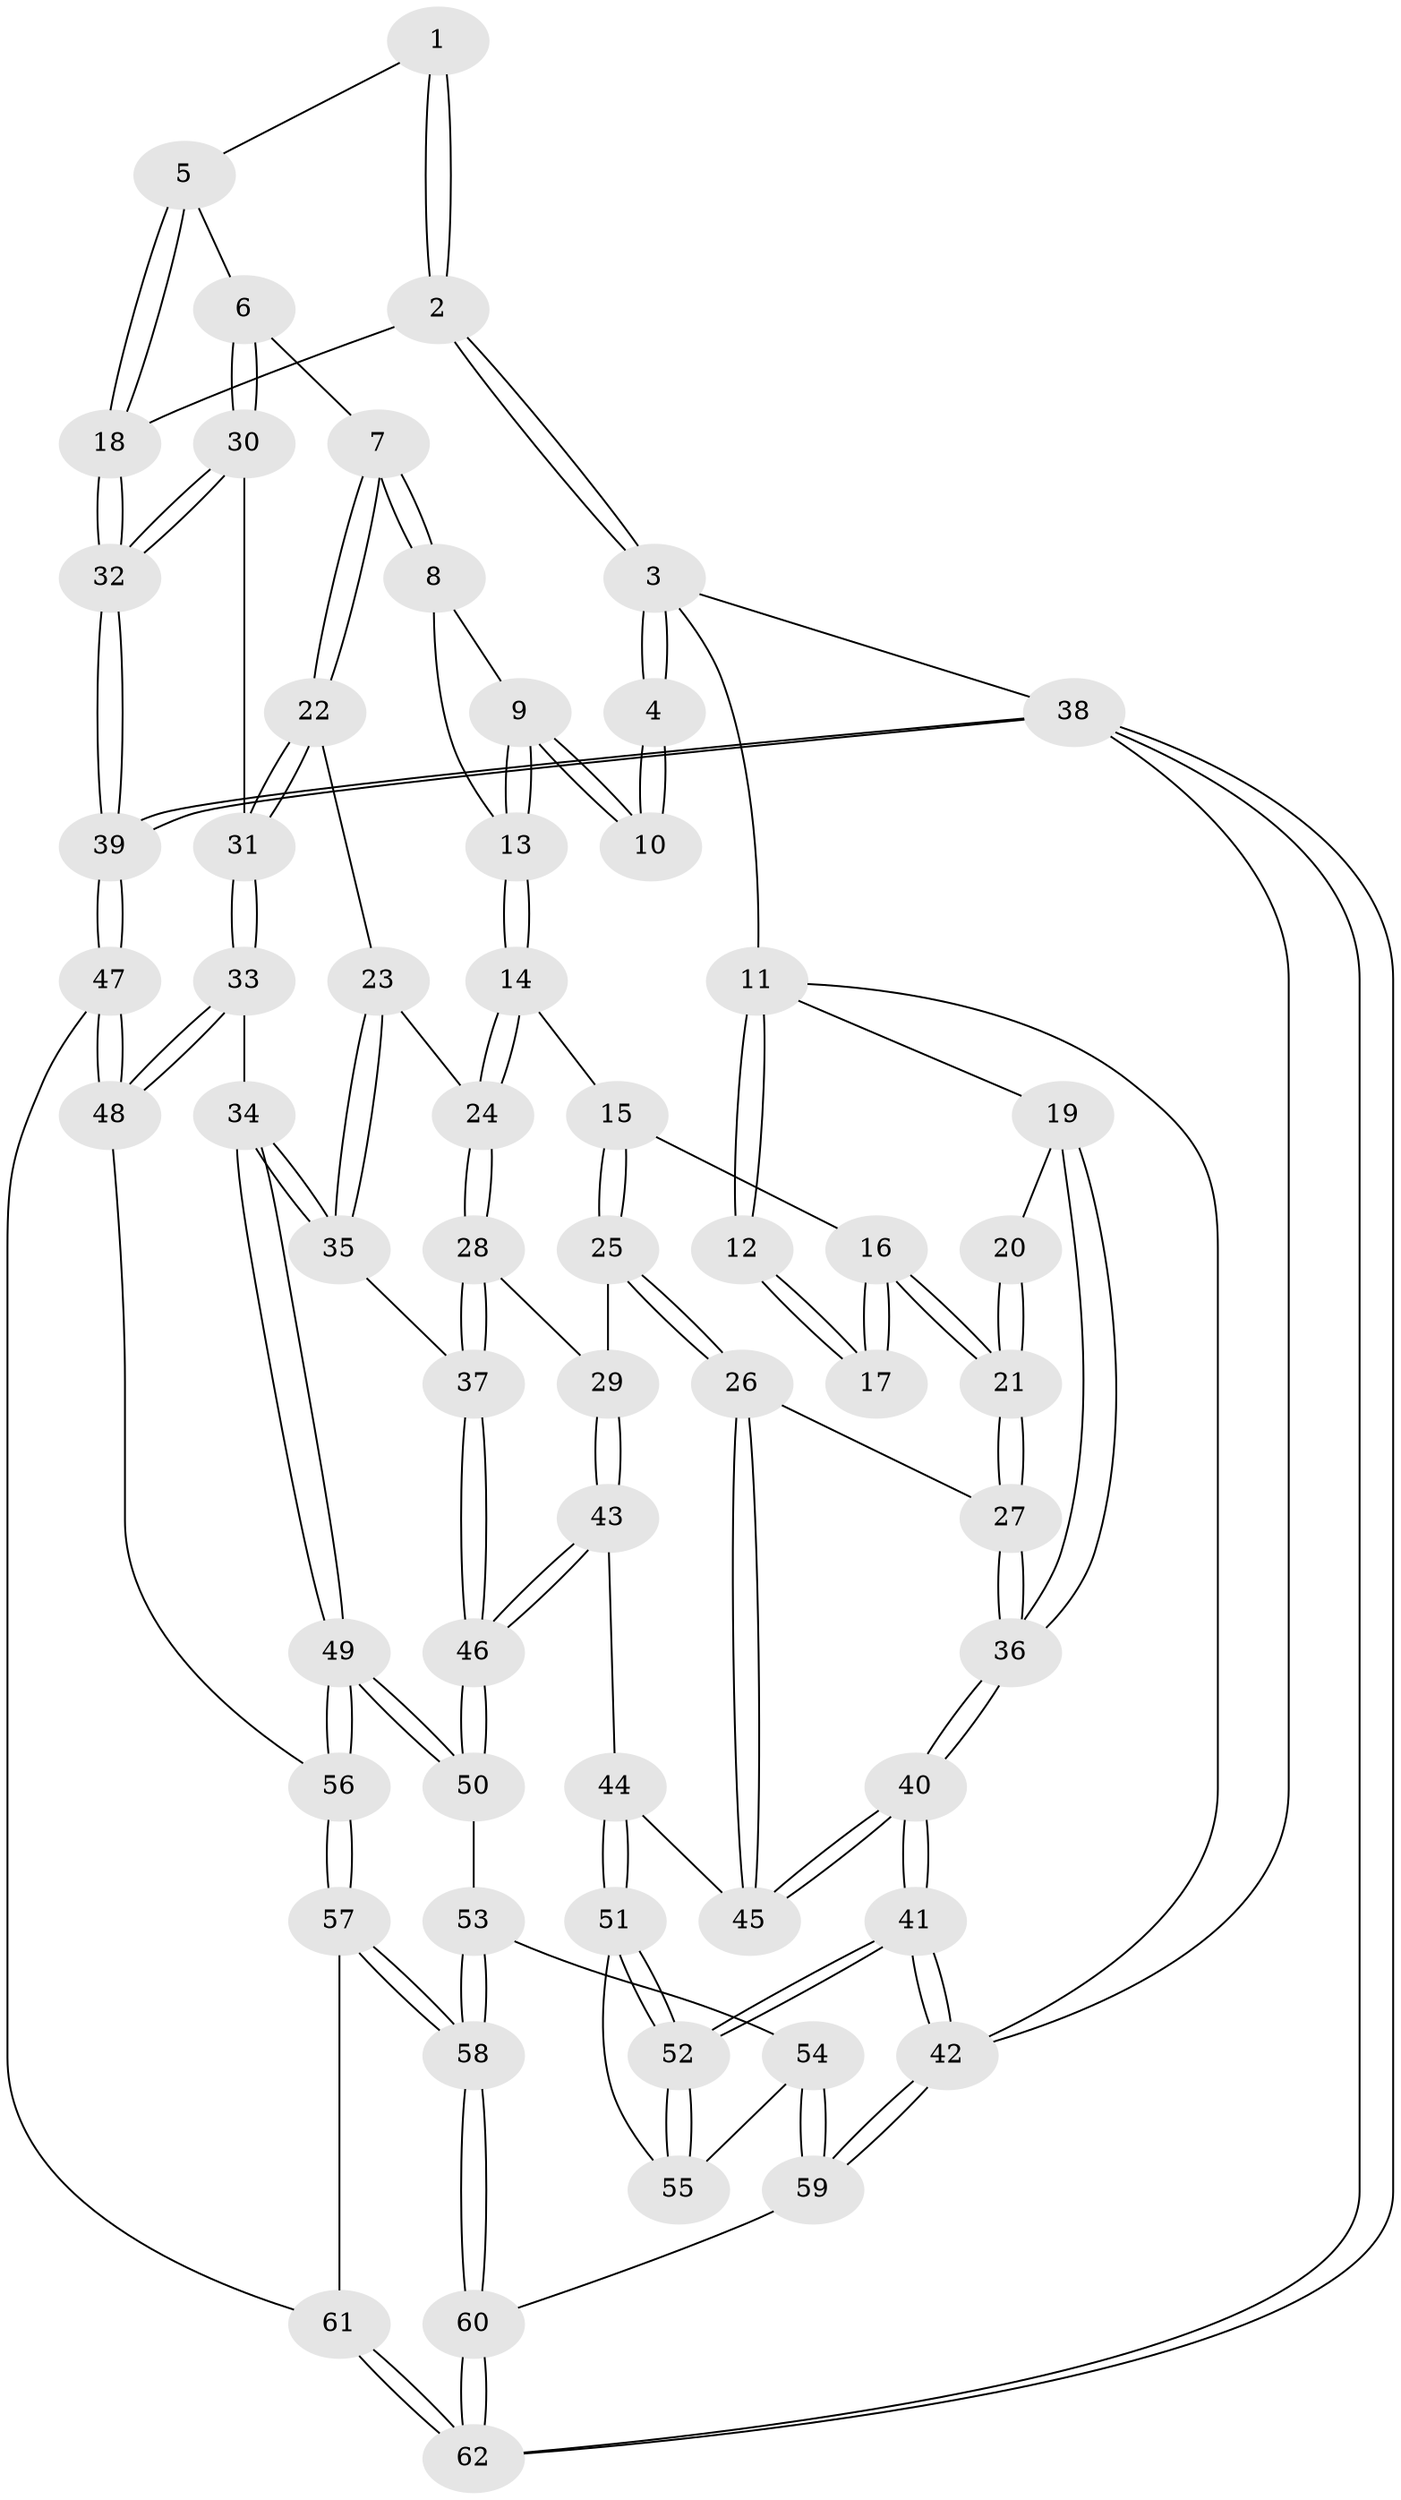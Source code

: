 // coarse degree distribution, {3: 0.5, 2: 0.1111111111111111, 4: 0.16666666666666666, 5: 0.16666666666666666, 8: 0.05555555555555555}
// Generated by graph-tools (version 1.1) at 2025/07/03/04/25 22:07:03]
// undirected, 62 vertices, 152 edges
graph export_dot {
graph [start="1"]
  node [color=gray90,style=filled];
  1 [pos="+0.8675922937388851+0.05400919623763543"];
  2 [pos="+1+0"];
  3 [pos="+1+0"];
  4 [pos="+0.7279038487635588+0"];
  5 [pos="+0.8938423351594144+0.16780033715719023"];
  6 [pos="+0.7891618215966776+0.29251426806941305"];
  7 [pos="+0.7567265440090357+0.2825880164104235"];
  8 [pos="+0.6838529899274226+0.18168880220740483"];
  9 [pos="+0.5963694658335249+0"];
  10 [pos="+0.5810869073280817+0"];
  11 [pos="+0+0"];
  12 [pos="+0.3585662106450264+0"];
  13 [pos="+0.42439317191070697+0.29634248102226873"];
  14 [pos="+0.41130067462265146+0.3113277854376033"];
  15 [pos="+0.3844221901038251+0.30861048845721534"];
  16 [pos="+0.30004237485912455+0.24962605356953488"];
  17 [pos="+0.2961732092773707+0.2388438460505359"];
  18 [pos="+1+0.06880950816291662"];
  19 [pos="+0+0"];
  20 [pos="+0.1470042631191609+0.17959873307832303"];
  21 [pos="+0.06133169844252057+0.4390993682271372"];
  22 [pos="+0.6032064896716194+0.38220121071555596"];
  23 [pos="+0.588608399616709+0.39100767803913095"];
  24 [pos="+0.5154580394612025+0.3964505306468658"];
  25 [pos="+0.30418232740003115+0.49239161913366014"];
  26 [pos="+0.13049890607884862+0.5115052102364269"];
  27 [pos="+0.0579212601934263+0.4422275556962595"];
  28 [pos="+0.48903065966360565+0.5082976271645456"];
  29 [pos="+0.3578996516185548+0.5520697499293349"];
  30 [pos="+0.9129750013611744+0.45589747375299255"];
  31 [pos="+0.8126141680097418+0.5839304186751966"];
  32 [pos="+1+0.46780635377649715"];
  33 [pos="+0.7661671010589206+0.6460489289727421"];
  34 [pos="+0.7420976486424345+0.6426284767224982"];
  35 [pos="+0.6942997014517354+0.61741735404012"];
  36 [pos="+0+0.39863060032327985"];
  37 [pos="+0.5377302260417816+0.6014854709737493"];
  38 [pos="+1+1"];
  39 [pos="+1+0.7931785361325068"];
  40 [pos="+0+1"];
  41 [pos="+0+1"];
  42 [pos="+0+1"];
  43 [pos="+0.35585498584553127+0.6221310801289176"];
  44 [pos="+0.2235232473599394+0.6814351560357667"];
  45 [pos="+0.15894663074199025+0.6391001140125989"];
  46 [pos="+0.4476567341692697+0.7101195494234479"];
  47 [pos="+0.8433506804560875+0.8393352295028812"];
  48 [pos="+0.8386304039185877+0.8346309421439615"];
  49 [pos="+0.5262600289546964+0.8019470648755673"];
  50 [pos="+0.4509390529743256+0.7738200258130041"];
  51 [pos="+0.23674185563754113+0.7208780336701258"];
  52 [pos="+0.023208661447717938+0.9948170143158889"];
  53 [pos="+0.44433015110627666+0.7790340563396426"];
  54 [pos="+0.36653426940472417+0.8212257176718679"];
  55 [pos="+0.3054864532544558+0.7978739529048541"];
  56 [pos="+0.592093567837786+0.8907099266957254"];
  57 [pos="+0.55452394635071+1"];
  58 [pos="+0.5020052002635089+1"];
  59 [pos="+0.28600713886138845+1"];
  60 [pos="+0.49363643557677117+1"];
  61 [pos="+0.839691662866446+0.8931930247154672"];
  62 [pos="+0.8573068444276407+1"];
  1 -- 2;
  1 -- 2;
  1 -- 5;
  2 -- 3;
  2 -- 3;
  2 -- 18;
  3 -- 4;
  3 -- 4;
  3 -- 11;
  3 -- 38;
  4 -- 10;
  4 -- 10;
  5 -- 6;
  5 -- 18;
  5 -- 18;
  6 -- 7;
  6 -- 30;
  6 -- 30;
  7 -- 8;
  7 -- 8;
  7 -- 22;
  7 -- 22;
  8 -- 9;
  8 -- 13;
  9 -- 10;
  9 -- 10;
  9 -- 13;
  9 -- 13;
  11 -- 12;
  11 -- 12;
  11 -- 19;
  11 -- 42;
  12 -- 17;
  12 -- 17;
  13 -- 14;
  13 -- 14;
  14 -- 15;
  14 -- 24;
  14 -- 24;
  15 -- 16;
  15 -- 25;
  15 -- 25;
  16 -- 17;
  16 -- 17;
  16 -- 21;
  16 -- 21;
  18 -- 32;
  18 -- 32;
  19 -- 20;
  19 -- 36;
  19 -- 36;
  20 -- 21;
  20 -- 21;
  21 -- 27;
  21 -- 27;
  22 -- 23;
  22 -- 31;
  22 -- 31;
  23 -- 24;
  23 -- 35;
  23 -- 35;
  24 -- 28;
  24 -- 28;
  25 -- 26;
  25 -- 26;
  25 -- 29;
  26 -- 27;
  26 -- 45;
  26 -- 45;
  27 -- 36;
  27 -- 36;
  28 -- 29;
  28 -- 37;
  28 -- 37;
  29 -- 43;
  29 -- 43;
  30 -- 31;
  30 -- 32;
  30 -- 32;
  31 -- 33;
  31 -- 33;
  32 -- 39;
  32 -- 39;
  33 -- 34;
  33 -- 48;
  33 -- 48;
  34 -- 35;
  34 -- 35;
  34 -- 49;
  34 -- 49;
  35 -- 37;
  36 -- 40;
  36 -- 40;
  37 -- 46;
  37 -- 46;
  38 -- 39;
  38 -- 39;
  38 -- 62;
  38 -- 62;
  38 -- 42;
  39 -- 47;
  39 -- 47;
  40 -- 41;
  40 -- 41;
  40 -- 45;
  40 -- 45;
  41 -- 42;
  41 -- 42;
  41 -- 52;
  41 -- 52;
  42 -- 59;
  42 -- 59;
  43 -- 44;
  43 -- 46;
  43 -- 46;
  44 -- 45;
  44 -- 51;
  44 -- 51;
  46 -- 50;
  46 -- 50;
  47 -- 48;
  47 -- 48;
  47 -- 61;
  48 -- 56;
  49 -- 50;
  49 -- 50;
  49 -- 56;
  49 -- 56;
  50 -- 53;
  51 -- 52;
  51 -- 52;
  51 -- 55;
  52 -- 55;
  52 -- 55;
  53 -- 54;
  53 -- 58;
  53 -- 58;
  54 -- 55;
  54 -- 59;
  54 -- 59;
  56 -- 57;
  56 -- 57;
  57 -- 58;
  57 -- 58;
  57 -- 61;
  58 -- 60;
  58 -- 60;
  59 -- 60;
  60 -- 62;
  60 -- 62;
  61 -- 62;
  61 -- 62;
}
